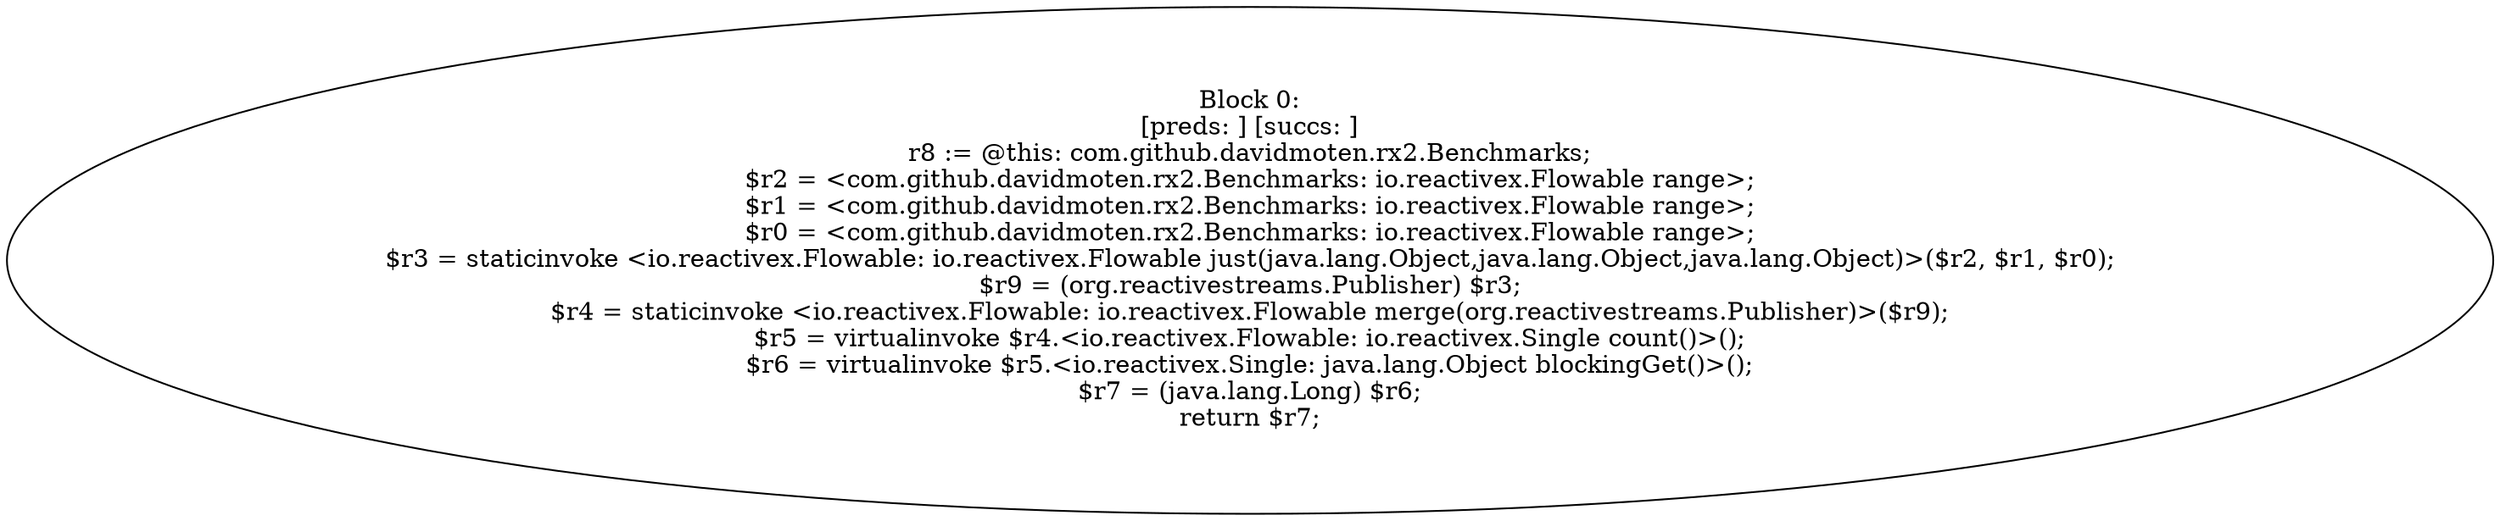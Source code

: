 digraph "unitGraph" {
    "Block 0:
[preds: ] [succs: ]
r8 := @this: com.github.davidmoten.rx2.Benchmarks;
$r2 = <com.github.davidmoten.rx2.Benchmarks: io.reactivex.Flowable range>;
$r1 = <com.github.davidmoten.rx2.Benchmarks: io.reactivex.Flowable range>;
$r0 = <com.github.davidmoten.rx2.Benchmarks: io.reactivex.Flowable range>;
$r3 = staticinvoke <io.reactivex.Flowable: io.reactivex.Flowable just(java.lang.Object,java.lang.Object,java.lang.Object)>($r2, $r1, $r0);
$r9 = (org.reactivestreams.Publisher) $r3;
$r4 = staticinvoke <io.reactivex.Flowable: io.reactivex.Flowable merge(org.reactivestreams.Publisher)>($r9);
$r5 = virtualinvoke $r4.<io.reactivex.Flowable: io.reactivex.Single count()>();
$r6 = virtualinvoke $r5.<io.reactivex.Single: java.lang.Object blockingGet()>();
$r7 = (java.lang.Long) $r6;
return $r7;
"
}

